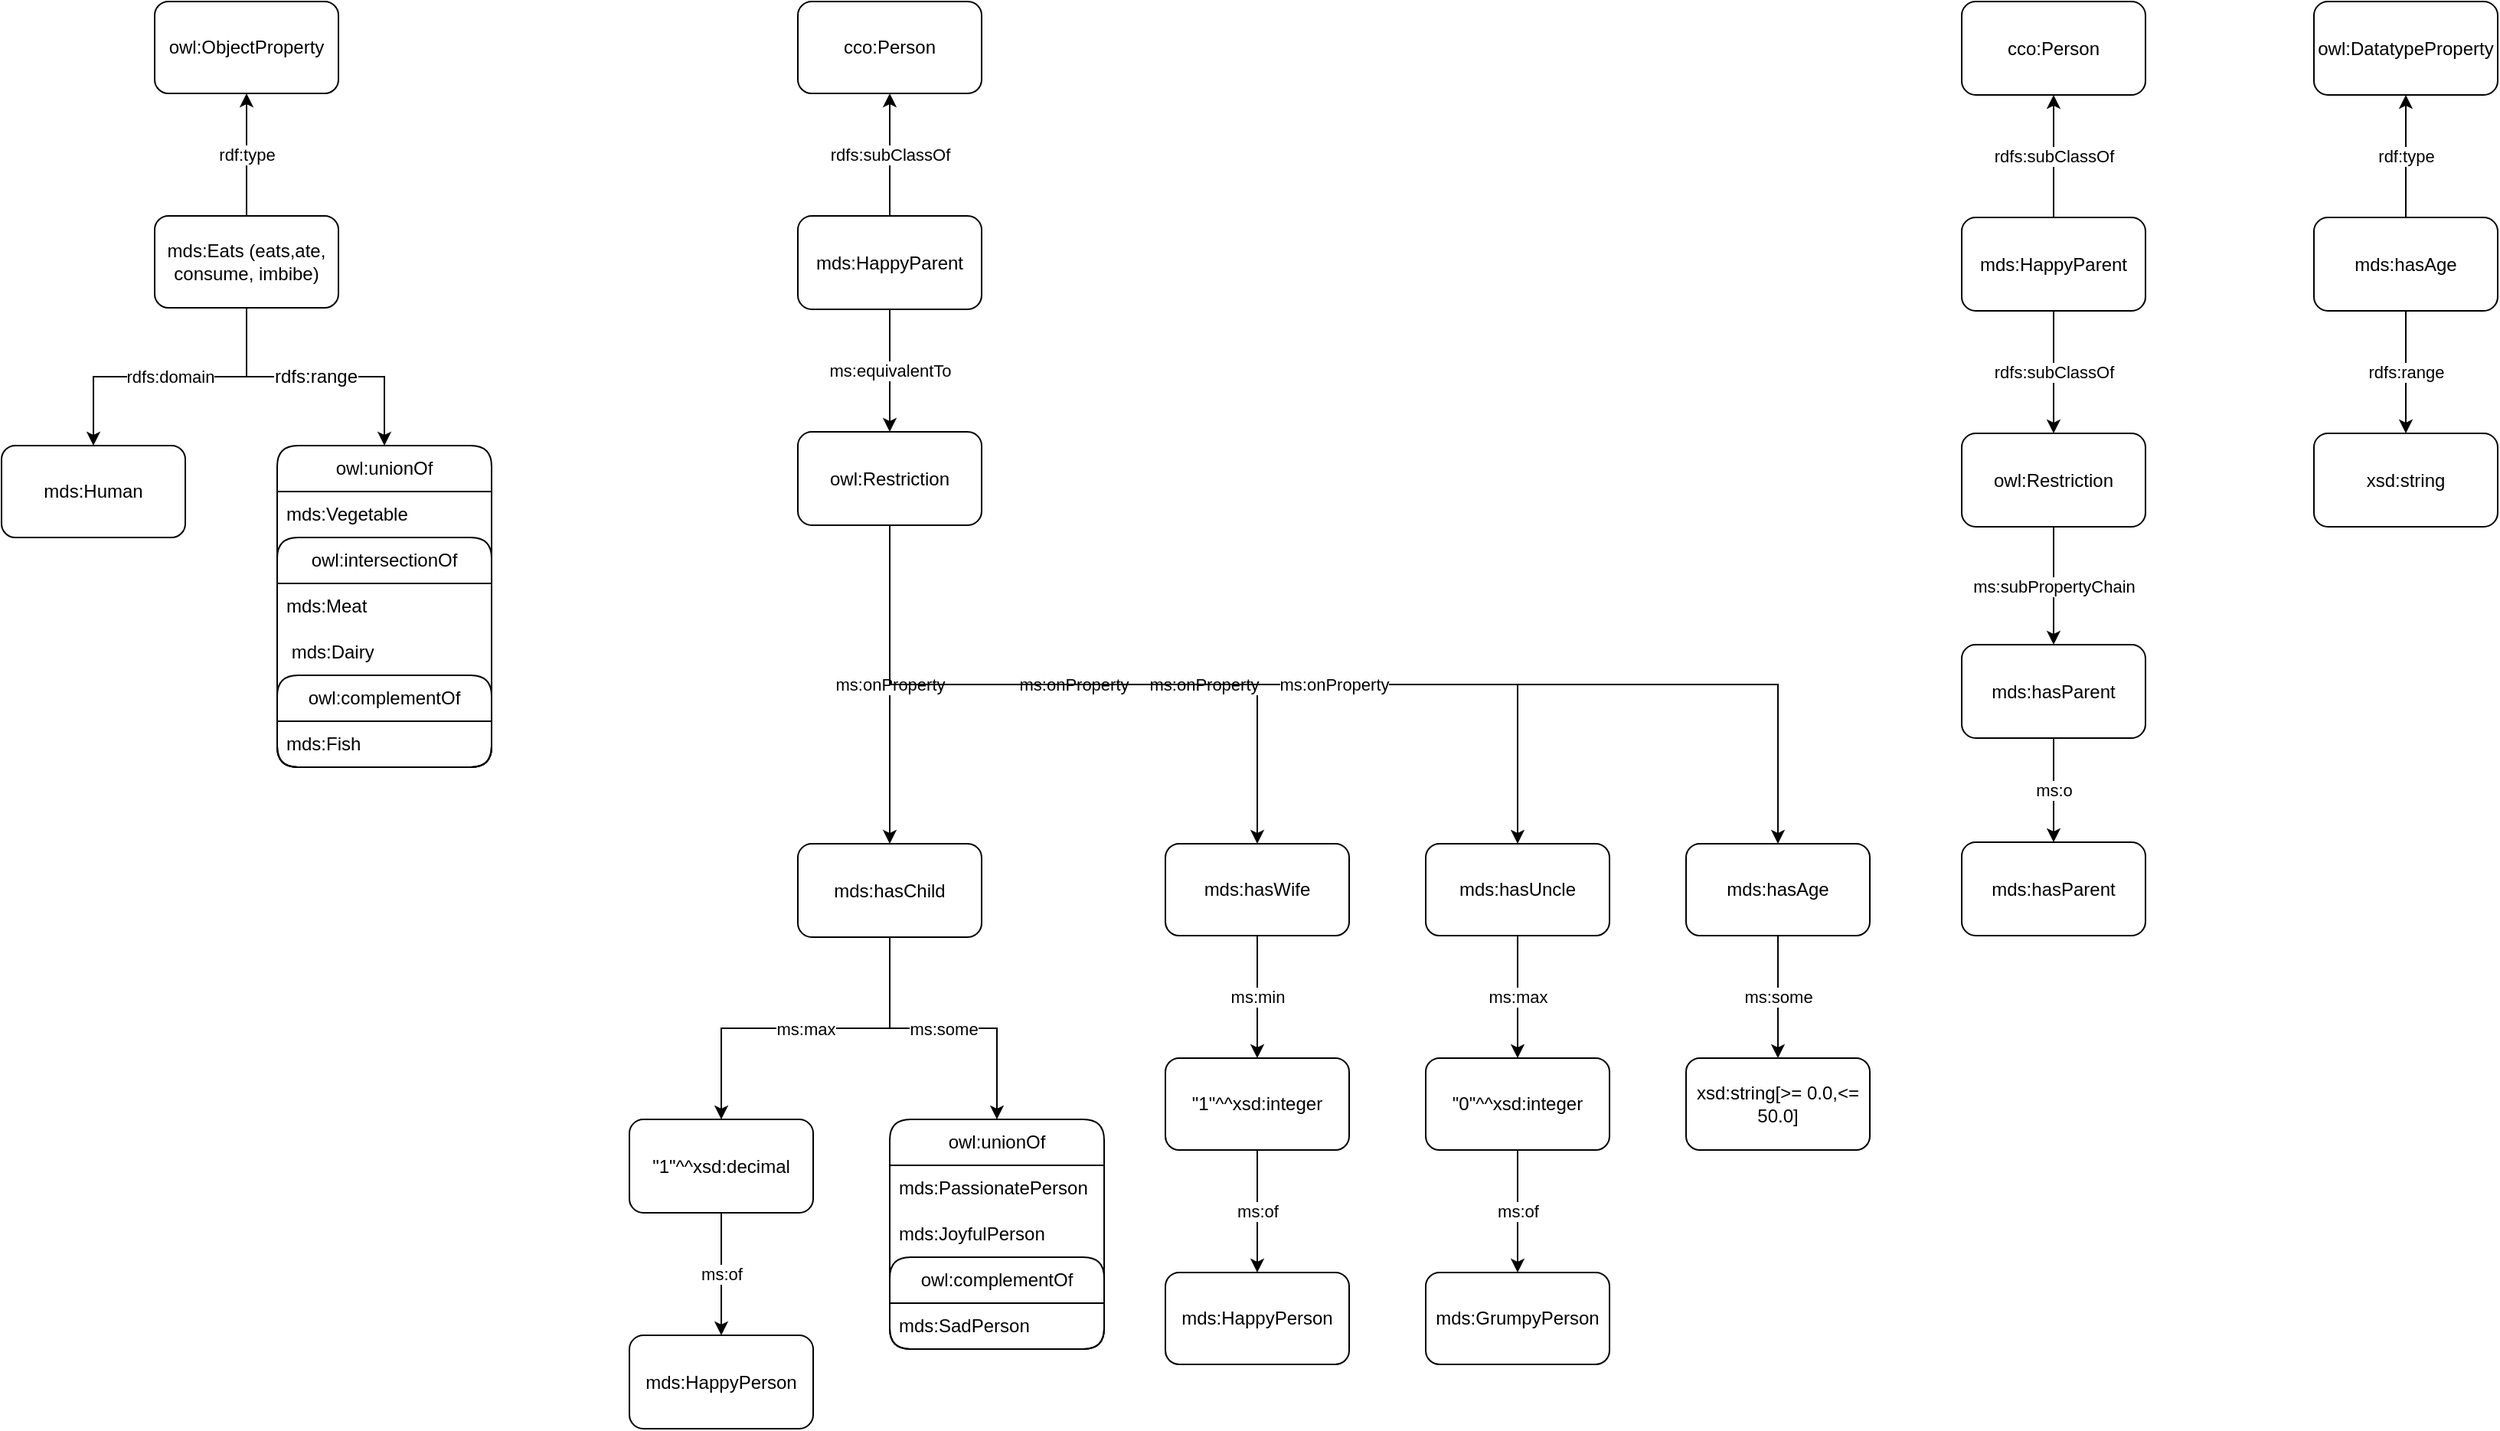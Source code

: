 <mxfile version="28.1.2">
  <diagram name="Page-1" id="MIQPmrc2le5aCL_mijnO">
    <mxGraphModel dx="1651" dy="781" grid="1" gridSize="10" guides="1" tooltips="1" connect="1" arrows="1" fold="1" page="1" pageScale="1" pageWidth="1100" pageHeight="850" math="0" shadow="0">
      <root>
        <mxCell id="0" />
        <mxCell id="1" parent="0" />
        <mxCell id="j43DYgKVeWqjYX7amRys-3" value="rdfs:domain" style="edgeStyle=orthogonalEdgeStyle;rounded=0;orthogonalLoop=1;jettySize=auto;html=1;" parent="1" source="j43DYgKVeWqjYX7amRys-1" target="j43DYgKVeWqjYX7amRys-2" edge="1">
          <mxGeometry relative="1" as="geometry">
            <mxPoint as="offset" />
          </mxGeometry>
        </mxCell>
        <mxCell id="j43DYgKVeWqjYX7amRys-14" value="rdfs:range" style="edgeStyle=orthogonalEdgeStyle;rounded=0;orthogonalLoop=1;jettySize=auto;html=1;exitX=0.5;exitY=1;exitDx=0;exitDy=0;entryX=0.5;entryY=0;entryDx=0;entryDy=0;fontFamily=Helvetica;fontSize=12;fontColor=default;" parent="1" source="j43DYgKVeWqjYX7amRys-1" target="j43DYgKVeWqjYX7amRys-10" edge="1">
          <mxGeometry relative="1" as="geometry" />
        </mxCell>
        <mxCell id="8VNeFOGamW6wzpzaQLu3-3" value="rdf:type" style="edgeStyle=orthogonalEdgeStyle;rounded=0;orthogonalLoop=1;jettySize=auto;html=1;" parent="1" source="j43DYgKVeWqjYX7amRys-1" target="8VNeFOGamW6wzpzaQLu3-2" edge="1">
          <mxGeometry relative="1" as="geometry" />
        </mxCell>
        <mxCell id="j43DYgKVeWqjYX7amRys-1" value="mds:Eats (eats,ate, consume, imbibe)" style="rounded=1;whiteSpace=wrap;html=1;" parent="1" vertex="1">
          <mxGeometry x="390" y="190" width="120" height="60" as="geometry" />
        </mxCell>
        <mxCell id="j43DYgKVeWqjYX7amRys-2" value="mds:Human" style="rounded=1;whiteSpace=wrap;html=1;" parent="1" vertex="1">
          <mxGeometry x="290" y="340" width="120" height="60" as="geometry" />
        </mxCell>
        <mxCell id="j43DYgKVeWqjYX7amRys-10" value="owl:unionOf" style="swimlane;fontStyle=0;childLayout=stackLayout;horizontal=1;startSize=30;horizontalStack=0;resizeParent=1;resizeParentMax=0;resizeLast=0;collapsible=1;marginBottom=0;whiteSpace=wrap;html=1;rounded=1;strokeColor=default;align=center;verticalAlign=middle;fontFamily=Helvetica;fontSize=12;fontColor=default;fillColor=default;" parent="1" vertex="1">
          <mxGeometry x="470" y="340" width="140" height="210" as="geometry" />
        </mxCell>
        <mxCell id="j43DYgKVeWqjYX7amRys-11" value="mds:Vegetable" style="text;strokeColor=none;fillColor=none;align=left;verticalAlign=middle;spacingLeft=4;spacingRight=4;overflow=hidden;points=[[0,0.5],[1,0.5]];portConstraint=eastwest;rotatable=0;whiteSpace=wrap;html=1;fontFamily=Helvetica;fontSize=12;fontColor=default;" parent="j43DYgKVeWqjYX7amRys-10" vertex="1">
          <mxGeometry y="30" width="140" height="30" as="geometry" />
        </mxCell>
        <mxCell id="j43DYgKVeWqjYX7amRys-15" value="owl:intersectionOf" style="swimlane;fontStyle=0;childLayout=stackLayout;horizontal=1;startSize=30;horizontalStack=0;resizeParent=1;resizeParentMax=0;resizeLast=0;collapsible=1;marginBottom=0;whiteSpace=wrap;html=1;rounded=1;strokeColor=default;align=center;verticalAlign=middle;fontFamily=Helvetica;fontSize=12;fontColor=default;fillColor=default;" parent="j43DYgKVeWqjYX7amRys-10" vertex="1">
          <mxGeometry y="60" width="140" height="150" as="geometry" />
        </mxCell>
        <mxCell id="j43DYgKVeWqjYX7amRys-16" value="mds:Meat" style="text;strokeColor=none;fillColor=none;align=left;verticalAlign=middle;spacingLeft=4;spacingRight=4;overflow=hidden;points=[[0,0.5],[1,0.5]];portConstraint=eastwest;rotatable=0;whiteSpace=wrap;html=1;fontFamily=Helvetica;fontSize=12;fontColor=default;" parent="j43DYgKVeWqjYX7amRys-15" vertex="1">
          <mxGeometry y="30" width="140" height="30" as="geometry" />
        </mxCell>
        <mxCell id="j43DYgKVeWqjYX7amRys-17" value="&amp;nbsp;mds:Dairy" style="text;strokeColor=none;fillColor=none;align=left;verticalAlign=middle;spacingLeft=4;spacingRight=4;overflow=hidden;points=[[0,0.5],[1,0.5]];portConstraint=eastwest;rotatable=0;whiteSpace=wrap;html=1;fontFamily=Helvetica;fontSize=12;fontColor=default;" parent="j43DYgKVeWqjYX7amRys-15" vertex="1">
          <mxGeometry y="60" width="140" height="30" as="geometry" />
        </mxCell>
        <mxCell id="j43DYgKVeWqjYX7amRys-19" value="owl:complementOf" style="swimlane;fontStyle=0;childLayout=stackLayout;horizontal=1;startSize=30;horizontalStack=0;resizeParent=1;resizeParentMax=0;resizeLast=0;collapsible=1;marginBottom=0;whiteSpace=wrap;html=1;rounded=1;strokeColor=default;align=center;verticalAlign=middle;fontFamily=Helvetica;fontSize=12;fontColor=default;fillColor=default;" parent="j43DYgKVeWqjYX7amRys-15" vertex="1">
          <mxGeometry y="90" width="140" height="60" as="geometry" />
        </mxCell>
        <mxCell id="j43DYgKVeWqjYX7amRys-20" value="mds:Fish" style="text;strokeColor=none;fillColor=none;align=left;verticalAlign=middle;spacingLeft=4;spacingRight=4;overflow=hidden;points=[[0,0.5],[1,0.5]];portConstraint=eastwest;rotatable=0;whiteSpace=wrap;html=1;fontFamily=Helvetica;fontSize=12;fontColor=default;" parent="j43DYgKVeWqjYX7amRys-19" vertex="1">
          <mxGeometry y="30" width="140" height="30" as="geometry" />
        </mxCell>
        <mxCell id="8VNeFOGamW6wzpzaQLu3-2" value="owl:ObjectProperty" style="rounded=1;whiteSpace=wrap;html=1;" parent="1" vertex="1">
          <mxGeometry x="390" y="50" width="120" height="60" as="geometry" />
        </mxCell>
        <mxCell id="WULXCkiqx-Knqm5ptm2H-17" value="rdfs:subClassOf" style="edgeStyle=orthogonalEdgeStyle;rounded=0;orthogonalLoop=1;jettySize=auto;html=1;" parent="1" source="WULXCkiqx-Knqm5ptm2H-16" target="WULXCkiqx-Knqm5ptm2H-15" edge="1">
          <mxGeometry relative="1" as="geometry" />
        </mxCell>
        <mxCell id="WULXCkiqx-Knqm5ptm2H-15" value="cco:Person" style="rounded=1;whiteSpace=wrap;html=1;" parent="1" vertex="1">
          <mxGeometry x="810" y="50" width="120" height="60" as="geometry" />
        </mxCell>
        <mxCell id="WULXCkiqx-Knqm5ptm2H-16" value="mds:HappyParent" style="rounded=1;whiteSpace=wrap;html=1;" parent="1" vertex="1">
          <mxGeometry x="810" y="190" width="120" height="61" as="geometry" />
        </mxCell>
        <mxCell id="XVvXl2lgOHgUAnJFSwPM-1" value="ms:equivalentTo" style="edgeStyle=orthogonalEdgeStyle;rounded=0;orthogonalLoop=1;jettySize=auto;html=1;" parent="1" source="WULXCkiqx-Knqm5ptm2H-16" target="WULXCkiqx-Knqm5ptm2H-18" edge="1">
          <mxGeometry relative="1" as="geometry" />
        </mxCell>
        <mxCell id="XVvXl2lgOHgUAnJFSwPM-35" value="ms:onProperty" style="edgeStyle=orthogonalEdgeStyle;rounded=0;orthogonalLoop=1;jettySize=auto;html=1;exitX=0.5;exitY=1;exitDx=0;exitDy=0;entryX=0.5;entryY=0;entryDx=0;entryDy=0;" parent="1" source="WULXCkiqx-Knqm5ptm2H-18" target="WULXCkiqx-Knqm5ptm2H-20" edge="1">
          <mxGeometry relative="1" as="geometry" />
        </mxCell>
        <mxCell id="XVvXl2lgOHgUAnJFSwPM-36" value="ms:onProperty" style="edgeStyle=orthogonalEdgeStyle;rounded=0;orthogonalLoop=1;jettySize=auto;html=1;exitX=0.5;exitY=1;exitDx=0;exitDy=0;entryX=0.5;entryY=0;entryDx=0;entryDy=0;" parent="1" source="WULXCkiqx-Knqm5ptm2H-18" target="nOcifAEcjVW8nxxzpnrQ-10" edge="1">
          <mxGeometry relative="1" as="geometry" />
        </mxCell>
        <mxCell id="XVvXl2lgOHgUAnJFSwPM-37" value="ms:onProperty" style="edgeStyle=orthogonalEdgeStyle;rounded=0;orthogonalLoop=1;jettySize=auto;html=1;exitX=0.5;exitY=1;exitDx=0;exitDy=0;entryX=0.5;entryY=0;entryDx=0;entryDy=0;" parent="1" source="WULXCkiqx-Knqm5ptm2H-18" target="XVvXl2lgOHgUAnJFSwPM-5" edge="1">
          <mxGeometry relative="1" as="geometry" />
        </mxCell>
        <mxCell id="XVvXl2lgOHgUAnJFSwPM-38" value="ms:onProperty" style="edgeStyle=orthogonalEdgeStyle;rounded=0;orthogonalLoop=1;jettySize=auto;html=1;exitX=0.5;exitY=1;exitDx=0;exitDy=0;entryX=0.5;entryY=0;entryDx=0;entryDy=0;" parent="1" source="WULXCkiqx-Knqm5ptm2H-18" target="XVvXl2lgOHgUAnJFSwPM-32" edge="1">
          <mxGeometry relative="1" as="geometry" />
        </mxCell>
        <mxCell id="WULXCkiqx-Knqm5ptm2H-18" value="owl:Restriction" style="rounded=1;whiteSpace=wrap;html=1;" parent="1" vertex="1">
          <mxGeometry x="810" y="331" width="120" height="61" as="geometry" />
        </mxCell>
        <mxCell id="XVvXl2lgOHgUAnJFSwPM-40" value="ms:some" style="edgeStyle=orthogonalEdgeStyle;rounded=0;orthogonalLoop=1;jettySize=auto;html=1;exitX=0.5;exitY=1;exitDx=0;exitDy=0;entryX=0.5;entryY=0;entryDx=0;entryDy=0;" parent="1" source="WULXCkiqx-Knqm5ptm2H-20" target="WULXCkiqx-Knqm5ptm2H-28" edge="1">
          <mxGeometry relative="1" as="geometry" />
        </mxCell>
        <mxCell id="WULXCkiqx-Knqm5ptm2H-20" value="mds:hasChild" style="rounded=1;whiteSpace=wrap;html=1;" parent="1" vertex="1">
          <mxGeometry x="810" y="600" width="120" height="61" as="geometry" />
        </mxCell>
        <mxCell id="WULXCkiqx-Knqm5ptm2H-25" value="ms:of" style="edgeStyle=orthogonalEdgeStyle;rounded=0;orthogonalLoop=1;jettySize=auto;html=1;" parent="1" source="WULXCkiqx-Knqm5ptm2H-22" target="WULXCkiqx-Knqm5ptm2H-24" edge="1">
          <mxGeometry relative="1" as="geometry" />
        </mxCell>
        <mxCell id="XVvXl2lgOHgUAnJFSwPM-39" value="ms:max" style="edgeStyle=orthogonalEdgeStyle;rounded=0;orthogonalLoop=1;jettySize=auto;html=1;exitX=0.5;exitY=1;exitDx=0;exitDy=0;entryX=0.5;entryY=0;entryDx=0;entryDy=0;" parent="1" source="WULXCkiqx-Knqm5ptm2H-20" target="WULXCkiqx-Knqm5ptm2H-22" edge="1">
          <mxGeometry relative="1" as="geometry" />
        </mxCell>
        <mxCell id="WULXCkiqx-Knqm5ptm2H-22" value="&quot;1&quot;^^xsd:decimal" style="rounded=1;whiteSpace=wrap;html=1;" parent="1" vertex="1">
          <mxGeometry x="700" y="780" width="120" height="61" as="geometry" />
        </mxCell>
        <mxCell id="WULXCkiqx-Knqm5ptm2H-24" value="&lt;div&gt;mds:HappyPerson&lt;/div&gt;" style="rounded=1;whiteSpace=wrap;html=1;" parent="1" vertex="1">
          <mxGeometry x="700" y="921" width="120" height="61" as="geometry" />
        </mxCell>
        <mxCell id="WULXCkiqx-Knqm5ptm2H-28" value="owl:unionOf" style="swimlane;fontStyle=0;childLayout=stackLayout;horizontal=1;startSize=30;horizontalStack=0;resizeParent=1;resizeParentMax=0;resizeLast=0;collapsible=1;marginBottom=0;whiteSpace=wrap;html=1;rounded=1;strokeColor=default;align=center;verticalAlign=middle;fontFamily=Helvetica;fontSize=12;fontColor=default;fillColor=default;" parent="1" vertex="1">
          <mxGeometry x="870" y="780" width="140" height="150" as="geometry" />
        </mxCell>
        <mxCell id="WULXCkiqx-Knqm5ptm2H-35" value="mds:PassionatePerson" style="text;strokeColor=none;fillColor=none;align=left;verticalAlign=middle;spacingLeft=4;spacingRight=4;overflow=hidden;points=[[0,0.5],[1,0.5]];portConstraint=eastwest;rotatable=0;whiteSpace=wrap;html=1;" parent="WULXCkiqx-Knqm5ptm2H-28" vertex="1">
          <mxGeometry y="30" width="140" height="30" as="geometry" />
        </mxCell>
        <mxCell id="WULXCkiqx-Knqm5ptm2H-36" value="mds:JoyfulPerson" style="text;strokeColor=none;fillColor=none;align=left;verticalAlign=middle;spacingLeft=4;spacingRight=4;overflow=hidden;points=[[0,0.5],[1,0.5]];portConstraint=eastwest;rotatable=0;whiteSpace=wrap;html=1;" parent="WULXCkiqx-Knqm5ptm2H-28" vertex="1">
          <mxGeometry y="60" width="140" height="30" as="geometry" />
        </mxCell>
        <mxCell id="WULXCkiqx-Knqm5ptm2H-42" value="owl:complementOf" style="swimlane;fontStyle=0;childLayout=stackLayout;horizontal=1;startSize=30;horizontalStack=0;resizeParent=1;resizeParentMax=0;resizeLast=0;collapsible=1;marginBottom=0;whiteSpace=wrap;html=1;rounded=1;strokeColor=default;align=center;verticalAlign=middle;fontFamily=Helvetica;fontSize=12;fontColor=default;fillColor=default;" parent="WULXCkiqx-Knqm5ptm2H-28" vertex="1">
          <mxGeometry y="90" width="140" height="60" as="geometry" />
        </mxCell>
        <mxCell id="WULXCkiqx-Knqm5ptm2H-43" value="mds:SadPerson" style="text;strokeColor=none;fillColor=none;align=left;verticalAlign=middle;spacingLeft=4;spacingRight=4;overflow=hidden;points=[[0,0.5],[1,0.5]];portConstraint=eastwest;rotatable=0;whiteSpace=wrap;html=1;fontFamily=Helvetica;fontSize=12;fontColor=default;fontStyle=0;" parent="WULXCkiqx-Knqm5ptm2H-42" vertex="1">
          <mxGeometry y="30" width="140" height="30" as="geometry" />
        </mxCell>
        <mxCell id="nOcifAEcjVW8nxxzpnrQ-13" value="ms:min" style="edgeStyle=orthogonalEdgeStyle;rounded=0;orthogonalLoop=1;jettySize=auto;html=1;" parent="1" source="nOcifAEcjVW8nxxzpnrQ-10" target="nOcifAEcjVW8nxxzpnrQ-12" edge="1">
          <mxGeometry relative="1" as="geometry" />
        </mxCell>
        <mxCell id="nOcifAEcjVW8nxxzpnrQ-10" value="mds:hasWife" style="rounded=1;whiteSpace=wrap;html=1;" parent="1" vertex="1">
          <mxGeometry x="1050" y="600" width="120" height="60" as="geometry" />
        </mxCell>
        <mxCell id="nOcifAEcjVW8nxxzpnrQ-15" value="ms:of" style="edgeStyle=orthogonalEdgeStyle;rounded=0;orthogonalLoop=1;jettySize=auto;html=1;" parent="1" source="nOcifAEcjVW8nxxzpnrQ-12" target="nOcifAEcjVW8nxxzpnrQ-14" edge="1">
          <mxGeometry relative="1" as="geometry" />
        </mxCell>
        <mxCell id="nOcifAEcjVW8nxxzpnrQ-12" value="&quot;1&quot;^^xsd:integer" style="rounded=1;whiteSpace=wrap;html=1;" parent="1" vertex="1">
          <mxGeometry x="1050" y="740" width="120" height="60" as="geometry" />
        </mxCell>
        <mxCell id="nOcifAEcjVW8nxxzpnrQ-14" value="mds:HappyPerson" style="rounded=1;whiteSpace=wrap;html=1;" parent="1" vertex="1">
          <mxGeometry x="1050" y="880" width="120" height="60" as="geometry" />
        </mxCell>
        <mxCell id="nOcifAEcjVW8nxxzpnrQ-23" value="rdfs:subClassOf" style="edgeStyle=orthogonalEdgeStyle;rounded=0;orthogonalLoop=1;jettySize=auto;html=1;" parent="1" source="nOcifAEcjVW8nxxzpnrQ-21" target="nOcifAEcjVW8nxxzpnrQ-22" edge="1">
          <mxGeometry relative="1" as="geometry" />
        </mxCell>
        <mxCell id="nOcifAEcjVW8nxxzpnrQ-25" value="rdfs:subClassOf" style="edgeStyle=orthogonalEdgeStyle;rounded=0;orthogonalLoop=1;jettySize=auto;html=1;" parent="1" source="nOcifAEcjVW8nxxzpnrQ-21" target="nOcifAEcjVW8nxxzpnrQ-24" edge="1">
          <mxGeometry relative="1" as="geometry">
            <mxPoint as="offset" />
          </mxGeometry>
        </mxCell>
        <mxCell id="nOcifAEcjVW8nxxzpnrQ-21" value="mds:HappyParent" style="rounded=1;whiteSpace=wrap;html=1;" parent="1" vertex="1">
          <mxGeometry x="1570" y="191" width="120" height="61" as="geometry" />
        </mxCell>
        <mxCell id="nOcifAEcjVW8nxxzpnrQ-22" value="cco:Person" style="rounded=1;whiteSpace=wrap;html=1;" parent="1" vertex="1">
          <mxGeometry x="1570" y="50" width="120" height="61" as="geometry" />
        </mxCell>
        <mxCell id="nOcifAEcjVW8nxxzpnrQ-24" value="owl:Restriction" style="rounded=1;whiteSpace=wrap;html=1;" parent="1" vertex="1">
          <mxGeometry x="1570" y="332" width="120" height="61" as="geometry" />
        </mxCell>
        <mxCell id="nOcifAEcjVW8nxxzpnrQ-29" value="ms:subPropertyChain" style="edgeStyle=orthogonalEdgeStyle;rounded=0;orthogonalLoop=1;jettySize=auto;html=1;exitX=0.5;exitY=1;exitDx=0;exitDy=0;" parent="1" source="nOcifAEcjVW8nxxzpnrQ-24" target="nOcifAEcjVW8nxxzpnrQ-28" edge="1">
          <mxGeometry relative="1" as="geometry">
            <mxPoint as="offset" />
            <mxPoint x="1630" y="534" as="sourcePoint" />
          </mxGeometry>
        </mxCell>
        <mxCell id="nOcifAEcjVW8nxxzpnrQ-31" value="ms:o" style="edgeStyle=orthogonalEdgeStyle;rounded=0;orthogonalLoop=1;jettySize=auto;html=1;" parent="1" source="nOcifAEcjVW8nxxzpnrQ-28" target="nOcifAEcjVW8nxxzpnrQ-30" edge="1">
          <mxGeometry relative="1" as="geometry" />
        </mxCell>
        <mxCell id="nOcifAEcjVW8nxxzpnrQ-28" value="mds:hasParent" style="rounded=1;whiteSpace=wrap;html=1;" parent="1" vertex="1">
          <mxGeometry x="1570" y="470" width="120" height="61" as="geometry" />
        </mxCell>
        <mxCell id="nOcifAEcjVW8nxxzpnrQ-30" value="mds:hasParent" style="rounded=1;whiteSpace=wrap;html=1;" parent="1" vertex="1">
          <mxGeometry x="1570" y="599" width="120" height="61" as="geometry" />
        </mxCell>
        <mxCell id="XVvXl2lgOHgUAnJFSwPM-4" value="ms:max" style="edgeStyle=orthogonalEdgeStyle;rounded=0;orthogonalLoop=1;jettySize=auto;html=1;" parent="1" source="XVvXl2lgOHgUAnJFSwPM-5" target="XVvXl2lgOHgUAnJFSwPM-7" edge="1">
          <mxGeometry relative="1" as="geometry" />
        </mxCell>
        <mxCell id="XVvXl2lgOHgUAnJFSwPM-5" value="mds:hasUncle" style="rounded=1;whiteSpace=wrap;html=1;" parent="1" vertex="1">
          <mxGeometry x="1220" y="600" width="120" height="60" as="geometry" />
        </mxCell>
        <mxCell id="XVvXl2lgOHgUAnJFSwPM-6" value="ms:of" style="edgeStyle=orthogonalEdgeStyle;rounded=0;orthogonalLoop=1;jettySize=auto;html=1;" parent="1" source="XVvXl2lgOHgUAnJFSwPM-7" target="XVvXl2lgOHgUAnJFSwPM-8" edge="1">
          <mxGeometry relative="1" as="geometry" />
        </mxCell>
        <mxCell id="XVvXl2lgOHgUAnJFSwPM-7" value="&quot;0&quot;^^xsd:integer" style="rounded=1;whiteSpace=wrap;html=1;" parent="1" vertex="1">
          <mxGeometry x="1220" y="740" width="120" height="60" as="geometry" />
        </mxCell>
        <mxCell id="XVvXl2lgOHgUAnJFSwPM-8" value="mds:GrumpyPerson" style="rounded=1;whiteSpace=wrap;html=1;" parent="1" vertex="1">
          <mxGeometry x="1220" y="880" width="120" height="60" as="geometry" />
        </mxCell>
        <mxCell id="XVvXl2lgOHgUAnJFSwPM-26" value="rdf:type" style="edgeStyle=orthogonalEdgeStyle;rounded=0;orthogonalLoop=1;jettySize=auto;html=1;" parent="1" source="XVvXl2lgOHgUAnJFSwPM-24" target="XVvXl2lgOHgUAnJFSwPM-25" edge="1">
          <mxGeometry relative="1" as="geometry" />
        </mxCell>
        <mxCell id="XVvXl2lgOHgUAnJFSwPM-28" value="rdfs:range" style="edgeStyle=orthogonalEdgeStyle;rounded=0;orthogonalLoop=1;jettySize=auto;html=1;" parent="1" source="XVvXl2lgOHgUAnJFSwPM-24" target="XVvXl2lgOHgUAnJFSwPM-27" edge="1">
          <mxGeometry relative="1" as="geometry" />
        </mxCell>
        <mxCell id="XVvXl2lgOHgUAnJFSwPM-24" value="mds:hasAge" style="rounded=1;whiteSpace=wrap;html=1;" parent="1" vertex="1">
          <mxGeometry x="1800" y="191" width="120" height="61" as="geometry" />
        </mxCell>
        <mxCell id="XVvXl2lgOHgUAnJFSwPM-25" value="owl:DatatypeProperty" style="rounded=1;whiteSpace=wrap;html=1;" parent="1" vertex="1">
          <mxGeometry x="1800" y="50" width="120" height="61" as="geometry" />
        </mxCell>
        <mxCell id="XVvXl2lgOHgUAnJFSwPM-27" value="xsd:string" style="rounded=1;whiteSpace=wrap;html=1;" parent="1" vertex="1">
          <mxGeometry x="1800" y="332" width="120" height="61" as="geometry" />
        </mxCell>
        <mxCell id="XVvXl2lgOHgUAnJFSwPM-34" value="ms:some" style="edgeStyle=orthogonalEdgeStyle;rounded=0;orthogonalLoop=1;jettySize=auto;html=1;" parent="1" source="XVvXl2lgOHgUAnJFSwPM-32" target="XVvXl2lgOHgUAnJFSwPM-33" edge="1">
          <mxGeometry relative="1" as="geometry" />
        </mxCell>
        <mxCell id="XVvXl2lgOHgUAnJFSwPM-32" value="mds:hasAge" style="rounded=1;whiteSpace=wrap;html=1;" parent="1" vertex="1">
          <mxGeometry x="1390" y="600" width="120" height="60" as="geometry" />
        </mxCell>
        <mxCell id="XVvXl2lgOHgUAnJFSwPM-33" value="xsd:string[&amp;gt;= 0.0,&amp;lt;= 50.0]" style="rounded=1;whiteSpace=wrap;html=1;" parent="1" vertex="1">
          <mxGeometry x="1390" y="740" width="120" height="60" as="geometry" />
        </mxCell>
      </root>
    </mxGraphModel>
  </diagram>
</mxfile>
